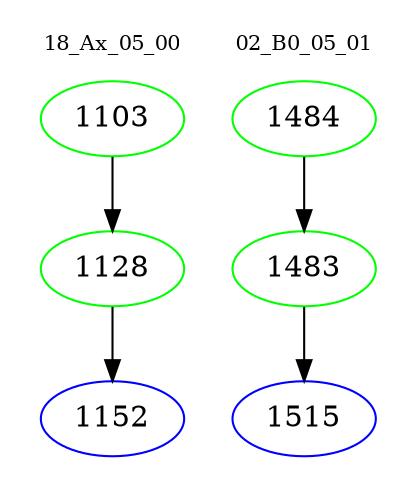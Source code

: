 digraph{
subgraph cluster_0 {
color = white
label = "18_Ax_05_00";
fontsize=10;
T0_1103 [label="1103", color="green"]
T0_1103 -> T0_1128 [color="black"]
T0_1128 [label="1128", color="green"]
T0_1128 -> T0_1152 [color="black"]
T0_1152 [label="1152", color="blue"]
}
subgraph cluster_1 {
color = white
label = "02_B0_05_01";
fontsize=10;
T1_1484 [label="1484", color="green"]
T1_1484 -> T1_1483 [color="black"]
T1_1483 [label="1483", color="green"]
T1_1483 -> T1_1515 [color="black"]
T1_1515 [label="1515", color="blue"]
}
}
